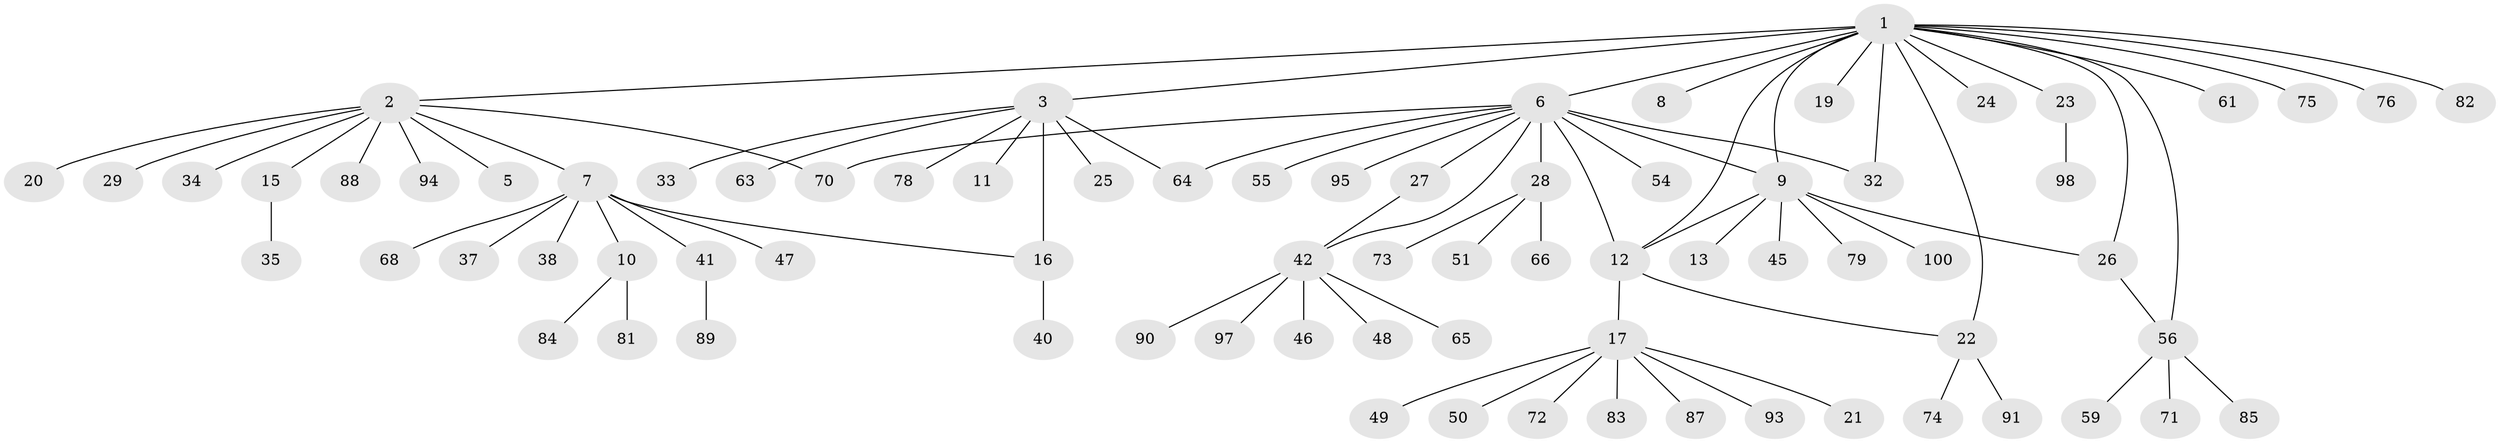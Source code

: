 // Generated by graph-tools (version 1.1) at 2025/23/03/03/25 07:23:52]
// undirected, 77 vertices, 87 edges
graph export_dot {
graph [start="1"]
  node [color=gray90,style=filled];
  1 [super="+31"];
  2 [super="+4"];
  3 [super="+14"];
  5;
  6 [super="+18"];
  7 [super="+58"];
  8;
  9 [super="+62"];
  10 [super="+69"];
  11;
  12 [super="+30"];
  13;
  15 [super="+53"];
  16 [super="+99"];
  17 [super="+36"];
  19;
  20;
  21;
  22 [super="+44"];
  23 [super="+67"];
  24 [super="+43"];
  25;
  26;
  27;
  28 [super="+39"];
  29 [super="+96"];
  32 [super="+80"];
  33 [super="+57"];
  34;
  35;
  37;
  38;
  40;
  41 [super="+52"];
  42 [super="+60"];
  45;
  46;
  47;
  48;
  49;
  50;
  51;
  54;
  55;
  56 [super="+77"];
  59;
  61;
  63;
  64 [super="+86"];
  65;
  66;
  68;
  70 [super="+92"];
  71;
  72;
  73;
  74;
  75;
  76;
  78;
  79;
  81;
  82;
  83;
  84;
  85;
  87;
  88;
  89;
  90;
  91;
  93;
  94;
  95;
  97;
  98;
  100;
  1 -- 2;
  1 -- 3;
  1 -- 6 [weight=2];
  1 -- 8;
  1 -- 9 [weight=2];
  1 -- 12;
  1 -- 19;
  1 -- 22;
  1 -- 23;
  1 -- 24;
  1 -- 26;
  1 -- 32;
  1 -- 56;
  1 -- 61;
  1 -- 75;
  1 -- 76;
  1 -- 82;
  2 -- 7;
  2 -- 15;
  2 -- 70;
  2 -- 34;
  2 -- 20;
  2 -- 5;
  2 -- 88;
  2 -- 29;
  2 -- 94;
  3 -- 11;
  3 -- 16 [weight=2];
  3 -- 33;
  3 -- 63;
  3 -- 78;
  3 -- 25;
  3 -- 64;
  6 -- 28;
  6 -- 42 [weight=2];
  6 -- 64;
  6 -- 9;
  6 -- 12 [weight=2];
  6 -- 54;
  6 -- 55;
  6 -- 27;
  6 -- 95;
  6 -- 70;
  6 -- 32;
  7 -- 10;
  7 -- 37;
  7 -- 38;
  7 -- 41;
  7 -- 47;
  7 -- 68;
  7 -- 16;
  9 -- 13;
  9 -- 26;
  9 -- 45;
  9 -- 100;
  9 -- 12;
  9 -- 79;
  10 -- 81;
  10 -- 84;
  12 -- 17;
  12 -- 22;
  15 -- 35;
  16 -- 40;
  17 -- 21;
  17 -- 83;
  17 -- 49;
  17 -- 50;
  17 -- 87;
  17 -- 72;
  17 -- 93;
  22 -- 74;
  22 -- 91;
  23 -- 98;
  26 -- 56;
  27 -- 42;
  28 -- 51;
  28 -- 66;
  28 -- 73;
  41 -- 89;
  42 -- 46;
  42 -- 48;
  42 -- 90;
  42 -- 65;
  42 -- 97;
  56 -- 59;
  56 -- 71;
  56 -- 85;
}
